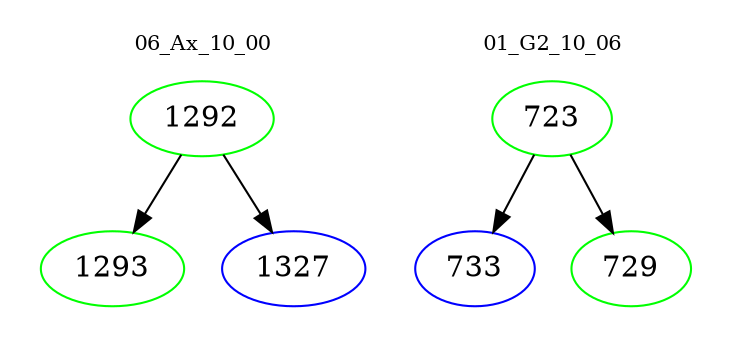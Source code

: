 digraph{
subgraph cluster_0 {
color = white
label = "06_Ax_10_00";
fontsize=10;
T0_1292 [label="1292", color="green"]
T0_1292 -> T0_1293 [color="black"]
T0_1293 [label="1293", color="green"]
T0_1292 -> T0_1327 [color="black"]
T0_1327 [label="1327", color="blue"]
}
subgraph cluster_1 {
color = white
label = "01_G2_10_06";
fontsize=10;
T1_723 [label="723", color="green"]
T1_723 -> T1_733 [color="black"]
T1_733 [label="733", color="blue"]
T1_723 -> T1_729 [color="black"]
T1_729 [label="729", color="green"]
}
}
